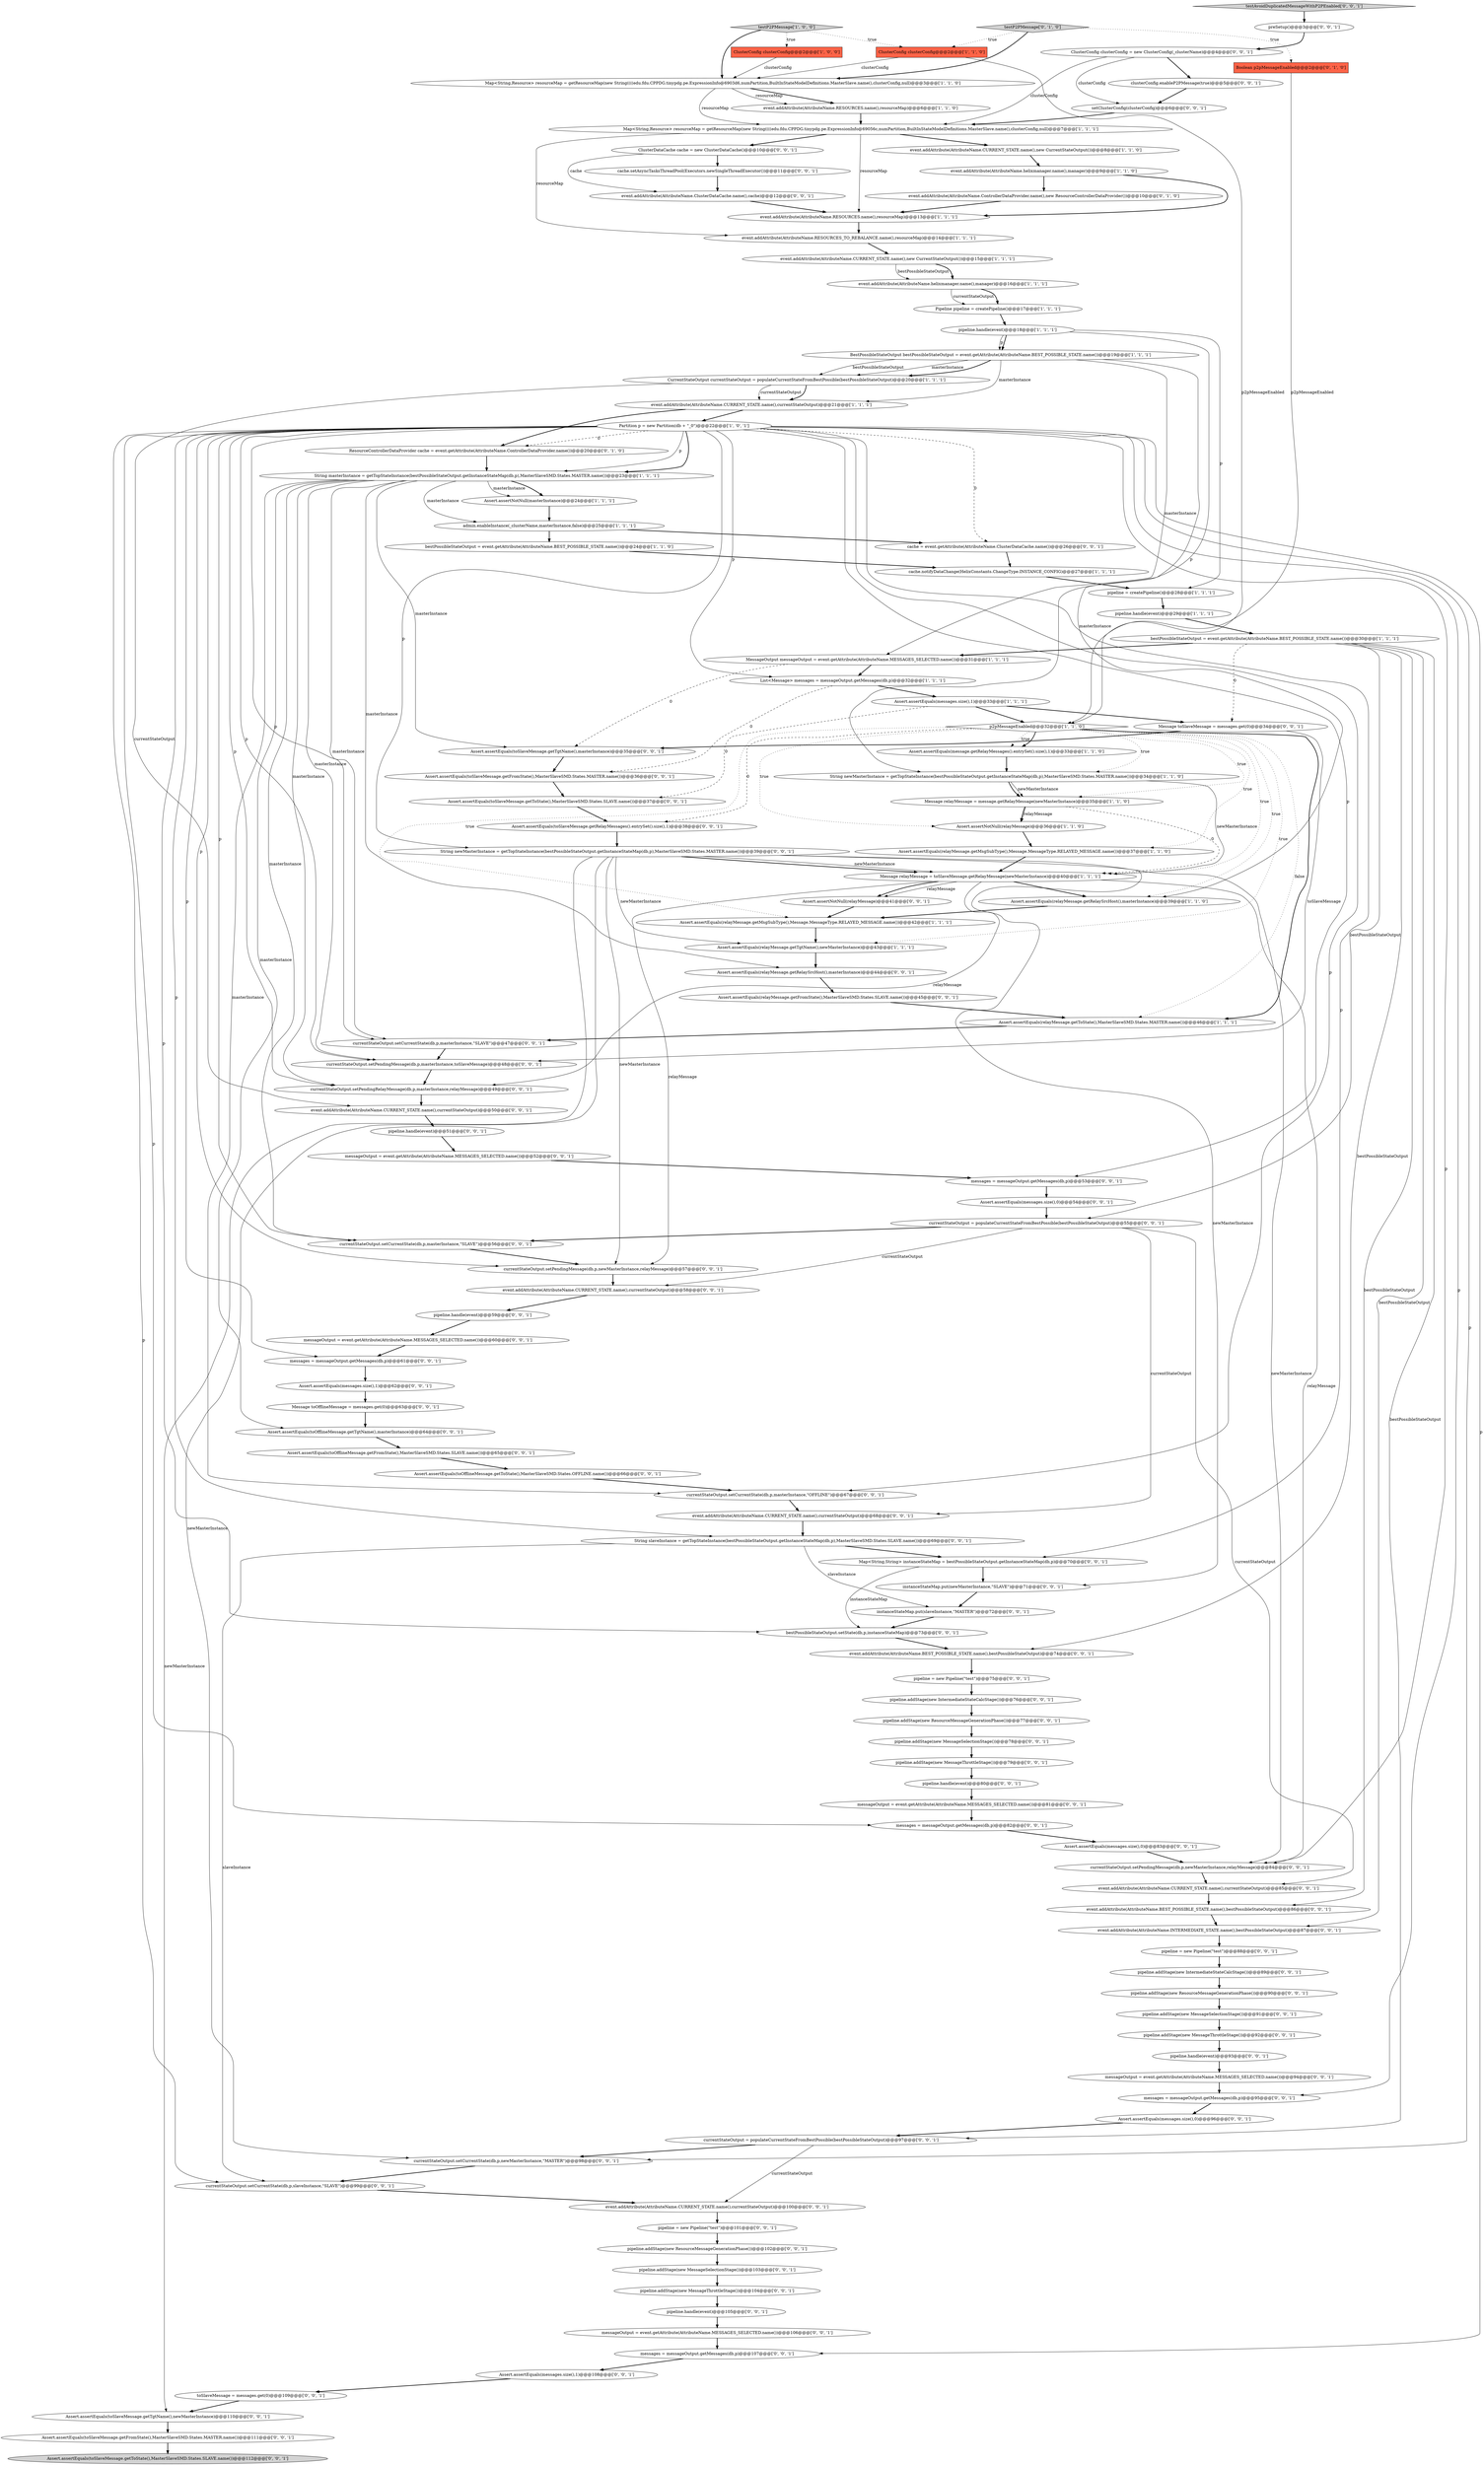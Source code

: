 digraph {
2 [style = filled, label = "Assert.assertEquals(relayMessage.getMsgSubType(),Message.MessageType.RELAYED_MESSAGE.name())@@@37@@@['1', '1', '0']", fillcolor = white, shape = ellipse image = "AAA0AAABBB1BBB"];
122 [style = filled, label = "toSlaveMessage = messages.get(0)@@@109@@@['0', '0', '1']", fillcolor = white, shape = ellipse image = "AAA0AAABBB3BBB"];
124 [style = filled, label = "Assert.assertEquals(messages.size(),0)@@@54@@@['0', '0', '1']", fillcolor = white, shape = ellipse image = "AAA0AAABBB3BBB"];
32 [style = filled, label = "String newMasterInstance = getTopStateInstance(bestPossibleStateOutput.getInstanceStateMap(db,p),MasterSlaveSMD.States.MASTER.name())@@@34@@@['1', '1', '0']", fillcolor = white, shape = ellipse image = "AAA0AAABBB1BBB"];
47 [style = filled, label = "pipeline.addStage(new ResourceMessageGenerationPhase())@@@90@@@['0', '0', '1']", fillcolor = white, shape = ellipse image = "AAA0AAABBB3BBB"];
51 [style = filled, label = "Assert.assertEquals(messages.size(),1)@@@62@@@['0', '0', '1']", fillcolor = white, shape = ellipse image = "AAA0AAABBB3BBB"];
80 [style = filled, label = "ClusterDataCache cache = new ClusterDataCache()@@@10@@@['0', '0', '1']", fillcolor = white, shape = ellipse image = "AAA0AAABBB3BBB"];
7 [style = filled, label = "Assert.assertNotNull(relayMessage)@@@36@@@['1', '1', '0']", fillcolor = white, shape = ellipse image = "AAA0AAABBB1BBB"];
125 [style = filled, label = "messageOutput = event.getAttribute(AttributeName.MESSAGES_SELECTED.name())@@@81@@@['0', '0', '1']", fillcolor = white, shape = ellipse image = "AAA0AAABBB3BBB"];
30 [style = filled, label = "String masterInstance = getTopStateInstance(bestPossibleStateOutput.getInstanceStateMap(db,p),MasterSlaveSMD.States.MASTER.name())@@@23@@@['1', '1', '1']", fillcolor = white, shape = ellipse image = "AAA0AAABBB1BBB"];
21 [style = filled, label = "Assert.assertEquals(relayMessage.getToState(),MasterSlaveSMD.States.MASTER.name())@@@46@@@['1', '1', '1']", fillcolor = white, shape = ellipse image = "AAA0AAABBB1BBB"];
45 [style = filled, label = "messages = messageOutput.getMessages(db,p)@@@82@@@['0', '0', '1']", fillcolor = white, shape = ellipse image = "AAA0AAABBB3BBB"];
63 [style = filled, label = "event.addAttribute(AttributeName.ClusterDataCache.name(),cache)@@@12@@@['0', '0', '1']", fillcolor = white, shape = ellipse image = "AAA0AAABBB3BBB"];
68 [style = filled, label = "pipeline.handle(event)@@@93@@@['0', '0', '1']", fillcolor = white, shape = ellipse image = "AAA0AAABBB3BBB"];
35 [style = filled, label = "event.addAttribute(AttributeName.helixmanager.name(),manager)@@@9@@@['1', '1', '0']", fillcolor = white, shape = ellipse image = "AAA0AAABBB1BBB"];
13 [style = filled, label = "event.addAttribute(AttributeName.RESOURCES.name(),resourceMap)@@@6@@@['1', '1', '0']", fillcolor = white, shape = ellipse image = "AAA0AAABBB1BBB"];
95 [style = filled, label = "pipeline.addStage(new MessageSelectionStage())@@@91@@@['0', '0', '1']", fillcolor = white, shape = ellipse image = "AAA0AAABBB3BBB"];
41 [style = filled, label = "event.addAttribute(AttributeName.ControllerDataProvider.name(),new ResourceControllerDataProvider())@@@10@@@['0', '1', '0']", fillcolor = white, shape = ellipse image = "AAA1AAABBB2BBB"];
56 [style = filled, label = "messageOutput = event.getAttribute(AttributeName.MESSAGES_SELECTED.name())@@@60@@@['0', '0', '1']", fillcolor = white, shape = ellipse image = "AAA0AAABBB3BBB"];
91 [style = filled, label = "messages = messageOutput.getMessages(db,p)@@@53@@@['0', '0', '1']", fillcolor = white, shape = ellipse image = "AAA0AAABBB3BBB"];
26 [style = filled, label = "cache.notifyDataChange(HelixConstants.ChangeType.INSTANCE_CONFIG)@@@27@@@['1', '1', '1']", fillcolor = white, shape = ellipse image = "AAA0AAABBB1BBB"];
97 [style = filled, label = "Assert.assertNotNull(relayMessage)@@@41@@@['0', '0', '1']", fillcolor = white, shape = ellipse image = "AAA0AAABBB3BBB"];
102 [style = filled, label = "pipeline.addStage(new IntermediateStateCalcStage())@@@76@@@['0', '0', '1']", fillcolor = white, shape = ellipse image = "AAA0AAABBB3BBB"];
57 [style = filled, label = "currentStateOutput.setCurrentState(db,p,masterInstance,\"SLAVE\")@@@47@@@['0', '0', '1']", fillcolor = white, shape = ellipse image = "AAA0AAABBB3BBB"];
53 [style = filled, label = "event.addAttribute(AttributeName.CURRENT_STATE.name(),currentStateOutput)@@@50@@@['0', '0', '1']", fillcolor = white, shape = ellipse image = "AAA0AAABBB3BBB"];
107 [style = filled, label = "setClusterConfig(clusterConfig)@@@6@@@['0', '0', '1']", fillcolor = white, shape = ellipse image = "AAA0AAABBB3BBB"];
92 [style = filled, label = "Message toOfflineMessage = messages.get(0)@@@63@@@['0', '0', '1']", fillcolor = white, shape = ellipse image = "AAA0AAABBB3BBB"];
111 [style = filled, label = "Assert.assertEquals(toSlaveMessage.getTgtName(),masterInstance)@@@35@@@['0', '0', '1']", fillcolor = white, shape = ellipse image = "AAA0AAABBB3BBB"];
90 [style = filled, label = "currentStateOutput.setCurrentState(db,p,newMasterInstance,\"MASTER\")@@@98@@@['0', '0', '1']", fillcolor = white, shape = ellipse image = "AAA0AAABBB3BBB"];
17 [style = filled, label = "admin.enableInstance(_clusterName,masterInstance,false)@@@25@@@['1', '1', '1']", fillcolor = white, shape = ellipse image = "AAA0AAABBB1BBB"];
24 [style = filled, label = "MessageOutput messageOutput = event.getAttribute(AttributeName.MESSAGES_SELECTED.name())@@@31@@@['1', '1', '1']", fillcolor = white, shape = ellipse image = "AAA0AAABBB1BBB"];
10 [style = filled, label = "CurrentStateOutput currentStateOutput = populateCurrentStateFromBestPossible(bestPossibleStateOutput)@@@20@@@['1', '1', '1']", fillcolor = white, shape = ellipse image = "AAA0AAABBB1BBB"];
126 [style = filled, label = "instanceStateMap.put(newMasterInstance,\"SLAVE\")@@@71@@@['0', '0', '1']", fillcolor = white, shape = ellipse image = "AAA0AAABBB3BBB"];
67 [style = filled, label = "cache.setAsyncTasksThreadPool(Executors.newSingleThreadExecutor())@@@11@@@['0', '0', '1']", fillcolor = white, shape = ellipse image = "AAA0AAABBB3BBB"];
85 [style = filled, label = "currentStateOutput.setCurrentState(db,p,masterInstance,\"OFFLINE\")@@@67@@@['0', '0', '1']", fillcolor = white, shape = ellipse image = "AAA0AAABBB3BBB"];
15 [style = filled, label = "Message relayMessage = toSlaveMessage.getRelayMessage(newMasterInstance)@@@40@@@['1', '1', '1']", fillcolor = white, shape = ellipse image = "AAA0AAABBB1BBB"];
83 [style = filled, label = "String slaveInstance = getTopStateInstance(bestPossibleStateOutput.getInstanceStateMap(db,p),MasterSlaveSMD.States.SLAVE.name())@@@69@@@['0', '0', '1']", fillcolor = white, shape = ellipse image = "AAA0AAABBB3BBB"];
101 [style = filled, label = "event.addAttribute(AttributeName.BEST_POSSIBLE_STATE.name(),bestPossibleStateOutput)@@@86@@@['0', '0', '1']", fillcolor = white, shape = ellipse image = "AAA0AAABBB3BBB"];
48 [style = filled, label = "currentStateOutput = populateCurrentStateFromBestPossible(bestPossibleStateOutput)@@@97@@@['0', '0', '1']", fillcolor = white, shape = ellipse image = "AAA0AAABBB3BBB"];
123 [style = filled, label = "currentStateOutput.setPendingRelayMessage(db,p,masterInstance,relayMessage)@@@49@@@['0', '0', '1']", fillcolor = white, shape = ellipse image = "AAA0AAABBB3BBB"];
110 [style = filled, label = "cache = event.getAttribute(AttributeName.ClusterDataCache.name())@@@26@@@['0', '0', '1']", fillcolor = white, shape = ellipse image = "AAA0AAABBB3BBB"];
79 [style = filled, label = "currentStateOutput.setPendingMessage(db,p,newMasterInstance,relayMessage)@@@57@@@['0', '0', '1']", fillcolor = white, shape = ellipse image = "AAA0AAABBB3BBB"];
93 [style = filled, label = "clusterConfig.enableP2PMessage(true)@@@5@@@['0', '0', '1']", fillcolor = white, shape = ellipse image = "AAA0AAABBB3BBB"];
50 [style = filled, label = "String newMasterInstance = getTopStateInstance(bestPossibleStateOutput.getInstanceStateMap(db,p),MasterSlaveSMD.States.MASTER.name())@@@39@@@['0', '0', '1']", fillcolor = white, shape = ellipse image = "AAA0AAABBB3BBB"];
113 [style = filled, label = "currentStateOutput.setCurrentState(db,p,masterInstance,\"SLAVE\")@@@56@@@['0', '0', '1']", fillcolor = white, shape = ellipse image = "AAA0AAABBB3BBB"];
1 [style = filled, label = "Pipeline pipeline = createPipeline()@@@17@@@['1', '1', '1']", fillcolor = white, shape = ellipse image = "AAA0AAABBB1BBB"];
20 [style = filled, label = "Assert.assertNotNull(masterInstance)@@@24@@@['1', '1', '1']", fillcolor = white, shape = ellipse image = "AAA0AAABBB1BBB"];
11 [style = filled, label = "pipeline.handle(event)@@@29@@@['1', '1', '1']", fillcolor = white, shape = ellipse image = "AAA0AAABBB1BBB"];
18 [style = filled, label = "ClusterConfig clusterConfig@@@2@@@['1', '0', '0']", fillcolor = tomato, shape = box image = "AAA0AAABBB1BBB"];
94 [style = filled, label = "pipeline.addStage(new MessageThrottleStage())@@@92@@@['0', '0', '1']", fillcolor = white, shape = ellipse image = "AAA0AAABBB3BBB"];
4 [style = filled, label = "event.addAttribute(AttributeName.CURRENT_STATE.name(),currentStateOutput)@@@21@@@['1', '1', '1']", fillcolor = white, shape = ellipse image = "AAA0AAABBB1BBB"];
8 [style = filled, label = "Assert.assertEquals(messages.size(),1)@@@33@@@['1', '1', '1']", fillcolor = white, shape = ellipse image = "AAA0AAABBB1BBB"];
31 [style = filled, label = "bestPossibleStateOutput = event.getAttribute(AttributeName.BEST_POSSIBLE_STATE.name())@@@30@@@['1', '1', '1']", fillcolor = white, shape = ellipse image = "AAA0AAABBB1BBB"];
62 [style = filled, label = "messageOutput = event.getAttribute(AttributeName.MESSAGES_SELECTED.name())@@@94@@@['0', '0', '1']", fillcolor = white, shape = ellipse image = "AAA0AAABBB3BBB"];
52 [style = filled, label = "testAvoidDuplicatedMessageWithP2PEnabled['0', '0', '1']", fillcolor = lightgray, shape = diamond image = "AAA0AAABBB3BBB"];
0 [style = filled, label = "event.addAttribute(AttributeName.helixmanager.name(),manager)@@@16@@@['1', '1', '1']", fillcolor = white, shape = ellipse image = "AAA0AAABBB1BBB"];
121 [style = filled, label = "Assert.assertEquals(messages.size(),1)@@@108@@@['0', '0', '1']", fillcolor = white, shape = ellipse image = "AAA0AAABBB3BBB"];
27 [style = filled, label = "Partition p = new Partition(db + \"_0\")@@@22@@@['1', '0', '1']", fillcolor = white, shape = ellipse image = "AAA0AAABBB1BBB"];
60 [style = filled, label = "instanceStateMap.put(slaveInstance,\"MASTER\")@@@72@@@['0', '0', '1']", fillcolor = white, shape = ellipse image = "AAA0AAABBB3BBB"];
77 [style = filled, label = "ClusterConfig clusterConfig = new ClusterConfig(_clusterName)@@@4@@@['0', '0', '1']", fillcolor = white, shape = ellipse image = "AAA0AAABBB3BBB"];
74 [style = filled, label = "Assert.assertEquals(messages.size(),0)@@@83@@@['0', '0', '1']", fillcolor = white, shape = ellipse image = "AAA0AAABBB3BBB"];
34 [style = filled, label = "Map<String,Resource> resourceMap = getResourceMap(new String((((edu.fdu.CPPDG.tinypdg.pe.ExpressionInfo@69056c,numPartition,BuiltInStateModelDefinitions.MasterSlave.name(),clusterConfig,null)@@@7@@@['1', '1', '1']", fillcolor = white, shape = ellipse image = "AAA0AAABBB1BBB"];
100 [style = filled, label = "preSetup()@@@3@@@['0', '0', '1']", fillcolor = white, shape = ellipse image = "AAA0AAABBB3BBB"];
86 [style = filled, label = "Assert.assertEquals(toSlaveMessage.getFromState(),MasterSlaveSMD.States.MASTER.name())@@@36@@@['0', '0', '1']", fillcolor = white, shape = ellipse image = "AAA0AAABBB3BBB"];
12 [style = filled, label = "List<Message> messages = messageOutput.getMessages(db,p)@@@32@@@['1', '1', '1']", fillcolor = white, shape = ellipse image = "AAA0AAABBB1BBB"];
25 [style = filled, label = "Assert.assertEquals(message.getRelayMessages().entrySet().size(),1)@@@33@@@['1', '1', '0']", fillcolor = white, shape = ellipse image = "AAA0AAABBB1BBB"];
38 [style = filled, label = "Assert.assertEquals(relayMessage.getRelaySrcHost(),masterInstance)@@@39@@@['1', '1', '0']", fillcolor = white, shape = ellipse image = "AAA0AAABBB1BBB"];
3 [style = filled, label = "event.addAttribute(AttributeName.CURRENT_STATE.name(),new CurrentStateOutput())@@@15@@@['1', '1', '1']", fillcolor = white, shape = ellipse image = "AAA0AAABBB1BBB"];
117 [style = filled, label = "Assert.assertEquals(toSlaveMessage.getFromState(),MasterSlaveSMD.States.MASTER.name())@@@111@@@['0', '0', '1']", fillcolor = white, shape = ellipse image = "AAA0AAABBB3BBB"];
23 [style = filled, label = "bestPossibleStateOutput = event.getAttribute(AttributeName.BEST_POSSIBLE_STATE.name())@@@24@@@['1', '1', '0']", fillcolor = white, shape = ellipse image = "AAA0AAABBB1BBB"];
116 [style = filled, label = "Assert.assertEquals(toOfflineMessage.getToState(),MasterSlaveSMD.States.OFFLINE.name())@@@66@@@['0', '0', '1']", fillcolor = white, shape = ellipse image = "AAA0AAABBB3BBB"];
70 [style = filled, label = "pipeline.addStage(new MessageSelectionStage())@@@78@@@['0', '0', '1']", fillcolor = white, shape = ellipse image = "AAA0AAABBB3BBB"];
115 [style = filled, label = "Assert.assertEquals(messages.size(),0)@@@96@@@['0', '0', '1']", fillcolor = white, shape = ellipse image = "AAA0AAABBB3BBB"];
108 [style = filled, label = "pipeline.addStage(new ResourceMessageGenerationPhase())@@@77@@@['0', '0', '1']", fillcolor = white, shape = ellipse image = "AAA0AAABBB3BBB"];
73 [style = filled, label = "pipeline = new Pipeline(\"test\")@@@88@@@['0', '0', '1']", fillcolor = white, shape = ellipse image = "AAA0AAABBB3BBB"];
61 [style = filled, label = "Assert.assertEquals(toOfflineMessage.getFromState(),MasterSlaveSMD.States.SLAVE.name())@@@65@@@['0', '0', '1']", fillcolor = white, shape = ellipse image = "AAA0AAABBB3BBB"];
19 [style = filled, label = "pipeline.handle(event)@@@18@@@['1', '1', '1']", fillcolor = white, shape = ellipse image = "AAA0AAABBB1BBB"];
76 [style = filled, label = "Map<String,String> instanceStateMap = bestPossibleStateOutput.getInstanceStateMap(db,p)@@@70@@@['0', '0', '1']", fillcolor = white, shape = ellipse image = "AAA0AAABBB3BBB"];
33 [style = filled, label = "Map<String,Resource> resourceMap = getResourceMap(new String((((edu.fdu.CPPDG.tinypdg.pe.ExpressionInfo@6903d6,numPartition,BuiltInStateModelDefinitions.MasterSlave.name(),clusterConfig,null)@@@3@@@['1', '1', '0']", fillcolor = white, shape = ellipse image = "AAA0AAABBB1BBB"];
40 [style = filled, label = "testP2PMessage['0', '1', '0']", fillcolor = lightgray, shape = diamond image = "AAA0AAABBB2BBB"];
36 [style = filled, label = "event.addAttribute(AttributeName.CURRENT_STATE.name(),new CurrentStateOutput())@@@8@@@['1', '1', '0']", fillcolor = white, shape = ellipse image = "AAA0AAABBB1BBB"];
39 [style = filled, label = "p2pMessageEnabled@@@32@@@['1', '1', '0']", fillcolor = white, shape = diamond image = "AAA0AAABBB1BBB"];
54 [style = filled, label = "pipeline.handle(event)@@@59@@@['0', '0', '1']", fillcolor = white, shape = ellipse image = "AAA0AAABBB3BBB"];
96 [style = filled, label = "currentStateOutput = populateCurrentStateFromBestPossible(bestPossibleStateOutput)@@@55@@@['0', '0', '1']", fillcolor = white, shape = ellipse image = "AAA0AAABBB3BBB"];
127 [style = filled, label = "pipeline.handle(event)@@@80@@@['0', '0', '1']", fillcolor = white, shape = ellipse image = "AAA0AAABBB3BBB"];
46 [style = filled, label = "messageOutput = event.getAttribute(AttributeName.MESSAGES_SELECTED.name())@@@106@@@['0', '0', '1']", fillcolor = white, shape = ellipse image = "AAA0AAABBB3BBB"];
37 [style = filled, label = "event.addAttribute(AttributeName.RESOURCES_TO_REBALANCE.name(),resourceMap)@@@14@@@['1', '1', '1']", fillcolor = white, shape = ellipse image = "AAA0AAABBB1BBB"];
120 [style = filled, label = "event.addAttribute(AttributeName.CURRENT_STATE.name(),currentStateOutput)@@@58@@@['0', '0', '1']", fillcolor = white, shape = ellipse image = "AAA0AAABBB3BBB"];
44 [style = filled, label = "currentStateOutput.setCurrentState(db,p,slaveInstance,\"SLAVE\")@@@99@@@['0', '0', '1']", fillcolor = white, shape = ellipse image = "AAA0AAABBB3BBB"];
42 [style = filled, label = "Boolean p2pMessageEnabled@@@2@@@['0', '1', '0']", fillcolor = tomato, shape = box image = "AAA0AAABBB2BBB"];
106 [style = filled, label = "pipeline.addStage(new MessageSelectionStage())@@@103@@@['0', '0', '1']", fillcolor = white, shape = ellipse image = "AAA0AAABBB3BBB"];
89 [style = filled, label = "event.addAttribute(AttributeName.CURRENT_STATE.name(),currentStateOutput)@@@68@@@['0', '0', '1']", fillcolor = white, shape = ellipse image = "AAA0AAABBB3BBB"];
105 [style = filled, label = "pipeline.addStage(new ResourceMessageGenerationPhase())@@@102@@@['0', '0', '1']", fillcolor = white, shape = ellipse image = "AAA0AAABBB3BBB"];
114 [style = filled, label = "event.addAttribute(AttributeName.CURRENT_STATE.name(),currentStateOutput)@@@85@@@['0', '0', '1']", fillcolor = white, shape = ellipse image = "AAA0AAABBB3BBB"];
66 [style = filled, label = "event.addAttribute(AttributeName.BEST_POSSIBLE_STATE.name(),bestPossibleStateOutput)@@@74@@@['0', '0', '1']", fillcolor = white, shape = ellipse image = "AAA0AAABBB3BBB"];
78 [style = filled, label = "Assert.assertEquals(toSlaveMessage.getToState(),MasterSlaveSMD.States.SLAVE.name())@@@112@@@['0', '0', '1']", fillcolor = lightgray, shape = ellipse image = "AAA0AAABBB3BBB"];
29 [style = filled, label = "BestPossibleStateOutput bestPossibleStateOutput = event.getAttribute(AttributeName.BEST_POSSIBLE_STATE.name())@@@19@@@['1', '1', '1']", fillcolor = white, shape = ellipse image = "AAA0AAABBB1BBB"];
118 [style = filled, label = "pipeline = new Pipeline(\"test\")@@@75@@@['0', '0', '1']", fillcolor = white, shape = ellipse image = "AAA0AAABBB3BBB"];
69 [style = filled, label = "messages = messageOutput.getMessages(db,p)@@@107@@@['0', '0', '1']", fillcolor = white, shape = ellipse image = "AAA0AAABBB3BBB"];
65 [style = filled, label = "Assert.assertEquals(relayMessage.getFromState(),MasterSlaveSMD.States.SLAVE.name())@@@45@@@['0', '0', '1']", fillcolor = white, shape = ellipse image = "AAA0AAABBB3BBB"];
14 [style = filled, label = "Message relayMessage = message.getRelayMessage(newMasterInstance)@@@35@@@['1', '1', '0']", fillcolor = white, shape = ellipse image = "AAA0AAABBB1BBB"];
104 [style = filled, label = "pipeline.addStage(new IntermediateStateCalcStage())@@@89@@@['0', '0', '1']", fillcolor = white, shape = ellipse image = "AAA0AAABBB3BBB"];
88 [style = filled, label = "messages = messageOutput.getMessages(db,p)@@@61@@@['0', '0', '1']", fillcolor = white, shape = ellipse image = "AAA0AAABBB3BBB"];
64 [style = filled, label = "Assert.assertEquals(toOfflineMessage.getTgtName(),masterInstance)@@@64@@@['0', '0', '1']", fillcolor = white, shape = ellipse image = "AAA0AAABBB3BBB"];
82 [style = filled, label = "pipeline = new Pipeline(\"test\")@@@101@@@['0', '0', '1']", fillcolor = white, shape = ellipse image = "AAA0AAABBB3BBB"];
81 [style = filled, label = "pipeline.addStage(new MessageThrottleStage())@@@104@@@['0', '0', '1']", fillcolor = white, shape = ellipse image = "AAA0AAABBB3BBB"];
22 [style = filled, label = "event.addAttribute(AttributeName.RESOURCES.name(),resourceMap)@@@13@@@['1', '1', '1']", fillcolor = white, shape = ellipse image = "AAA0AAABBB1BBB"];
5 [style = filled, label = "testP2PMessage['1', '0', '0']", fillcolor = lightgray, shape = diamond image = "AAA0AAABBB1BBB"];
99 [style = filled, label = "event.addAttribute(AttributeName.CURRENT_STATE.name(),currentStateOutput)@@@100@@@['0', '0', '1']", fillcolor = white, shape = ellipse image = "AAA0AAABBB3BBB"];
9 [style = filled, label = "Assert.assertEquals(relayMessage.getMsgSubType(),Message.MessageType.RELAYED_MESSAGE.name())@@@42@@@['1', '1', '1']", fillcolor = white, shape = ellipse image = "AAA0AAABBB1BBB"];
71 [style = filled, label = "messages = messageOutput.getMessages(db,p)@@@95@@@['0', '0', '1']", fillcolor = white, shape = ellipse image = "AAA0AAABBB3BBB"];
87 [style = filled, label = "messageOutput = event.getAttribute(AttributeName.MESSAGES_SELECTED.name())@@@52@@@['0', '0', '1']", fillcolor = white, shape = ellipse image = "AAA0AAABBB3BBB"];
58 [style = filled, label = "Message toSlaveMessage = messages.get(0)@@@34@@@['0', '0', '1']", fillcolor = white, shape = ellipse image = "AAA0AAABBB3BBB"];
43 [style = filled, label = "ResourceControllerDataProvider cache = event.getAttribute(AttributeName.ControllerDataProvider.name())@@@20@@@['0', '1', '0']", fillcolor = white, shape = ellipse image = "AAA1AAABBB2BBB"];
49 [style = filled, label = "Assert.assertEquals(toSlaveMessage.getToState(),MasterSlaveSMD.States.SLAVE.name())@@@37@@@['0', '0', '1']", fillcolor = white, shape = ellipse image = "AAA0AAABBB3BBB"];
112 [style = filled, label = "Assert.assertEquals(toSlaveMessage.getRelayMessages().entrySet().size(),1)@@@38@@@['0', '0', '1']", fillcolor = white, shape = ellipse image = "AAA0AAABBB3BBB"];
98 [style = filled, label = "currentStateOutput.setPendingMessage(db,p,masterInstance,toSlaveMessage)@@@48@@@['0', '0', '1']", fillcolor = white, shape = ellipse image = "AAA0AAABBB3BBB"];
16 [style = filled, label = "Assert.assertEquals(relayMessage.getTgtName(),newMasterInstance)@@@43@@@['1', '1', '1']", fillcolor = white, shape = ellipse image = "AAA0AAABBB1BBB"];
55 [style = filled, label = "Assert.assertEquals(relayMessage.getRelaySrcHost(),masterInstance)@@@44@@@['0', '0', '1']", fillcolor = white, shape = ellipse image = "AAA0AAABBB3BBB"];
119 [style = filled, label = "pipeline.handle(event)@@@51@@@['0', '0', '1']", fillcolor = white, shape = ellipse image = "AAA0AAABBB3BBB"];
103 [style = filled, label = "currentStateOutput.setPendingMessage(db,p,newMasterInstance,relayMessage)@@@84@@@['0', '0', '1']", fillcolor = white, shape = ellipse image = "AAA0AAABBB3BBB"];
6 [style = filled, label = "pipeline = createPipeline()@@@28@@@['1', '1', '1']", fillcolor = white, shape = ellipse image = "AAA0AAABBB1BBB"];
28 [style = filled, label = "ClusterConfig clusterConfig@@@2@@@['1', '1', '0']", fillcolor = tomato, shape = box image = "AAA0AAABBB1BBB"];
75 [style = filled, label = "bestPossibleStateOutput.setState(db,p,instanceStateMap)@@@73@@@['0', '0', '1']", fillcolor = white, shape = ellipse image = "AAA0AAABBB3BBB"];
84 [style = filled, label = "Assert.assertEquals(toSlaveMessage.getTgtName(),newMasterInstance)@@@110@@@['0', '0', '1']", fillcolor = white, shape = ellipse image = "AAA0AAABBB3BBB"];
59 [style = filled, label = "pipeline.addStage(new MessageThrottleStage())@@@79@@@['0', '0', '1']", fillcolor = white, shape = ellipse image = "AAA0AAABBB3BBB"];
109 [style = filled, label = "event.addAttribute(AttributeName.INTERMEDIATE_STATE.name(),bestPossibleStateOutput)@@@87@@@['0', '0', '1']", fillcolor = white, shape = ellipse image = "AAA0AAABBB3BBB"];
72 [style = filled, label = "pipeline.handle(event)@@@105@@@['0', '0', '1']", fillcolor = white, shape = ellipse image = "AAA0AAABBB3BBB"];
29->10 [style = solid, label="masterInstance"];
27->98 [style = solid, label="p"];
34->80 [style = bold, label=""];
12->86 [style = dashed, label="0"];
33->34 [style = solid, label="resourceMap"];
71->115 [style = bold, label=""];
40->42 [style = dotted, label="true"];
79->120 [style = bold, label=""];
5->18 [style = dotted, label="true"];
27->75 [style = solid, label="p"];
72->46 [style = bold, label=""];
39->38 [style = dotted, label="true"];
92->64 [style = bold, label=""];
24->111 [style = dashed, label="0"];
39->32 [style = dotted, label="true"];
8->39 [style = bold, label=""];
76->126 [style = bold, label=""];
54->56 [style = bold, label=""];
28->39 [style = solid, label="p2pMessageEnabled"];
101->109 [style = bold, label=""];
77->93 [style = bold, label=""];
120->54 [style = bold, label=""];
13->34 [style = bold, label=""];
27->90 [style = solid, label="p"];
126->60 [style = bold, label=""];
39->25 [style = dotted, label="true"];
27->79 [style = solid, label="p"];
19->29 [style = bold, label=""];
50->15 [style = bold, label=""];
61->116 [style = bold, label=""];
56->88 [style = bold, label=""];
100->77 [style = bold, label=""];
90->44 [style = bold, label=""];
27->30 [style = bold, label=""];
86->49 [style = bold, label=""];
119->87 [style = bold, label=""];
17->23 [style = bold, label=""];
31->48 [style = solid, label="bestPossibleStateOutput"];
5->33 [style = bold, label=""];
20->17 [style = bold, label=""];
118->102 [style = bold, label=""];
30->55 [style = solid, label="masterInstance"];
83->76 [style = bold, label=""];
14->15 [style = dashed, label="0"];
106->81 [style = bold, label=""];
27->69 [style = solid, label="p"];
27->57 [style = solid, label="p"];
35->22 [style = bold, label=""];
39->14 [style = dotted, label="true"];
15->97 [style = bold, label=""];
36->35 [style = bold, label=""];
116->85 [style = bold, label=""];
115->48 [style = bold, label=""];
30->17 [style = solid, label="masterInstance"];
18->33 [style = solid, label="clusterConfig"];
14->7 [style = bold, label=""];
112->50 [style = bold, label=""];
29->24 [style = solid, label="masterInstance"];
8->49 [style = dashed, label="0"];
0->1 [style = solid, label="currentStateOutput"];
11->31 [style = bold, label=""];
15->38 [style = bold, label=""];
30->98 [style = solid, label="masterInstance"];
31->96 [style = solid, label="bestPossibleStateOutput"];
9->16 [style = bold, label=""];
6->11 [style = bold, label=""];
31->58 [style = dashed, label="0"];
27->45 [style = solid, label="p"];
96->113 [style = bold, label=""];
114->101 [style = bold, label=""];
14->7 [style = solid, label="relayMessage"];
70->59 [style = bold, label=""];
121->122 [style = bold, label=""];
30->123 [style = solid, label="masterInstance"];
55->65 [style = bold, label=""];
23->26 [style = bold, label=""];
38->9 [style = bold, label=""];
69->121 [style = bold, label=""];
122->84 [style = bold, label=""];
110->26 [style = bold, label=""];
15->123 [style = solid, label="relayMessage"];
19->32 [style = solid, label="p"];
59->127 [style = bold, label=""];
10->4 [style = bold, label=""];
50->126 [style = solid, label="newMasterInstance"];
80->63 [style = solid, label="cache"];
67->63 [style = bold, label=""];
41->22 [style = bold, label=""];
50->79 [style = solid, label="newMasterInstance"];
117->78 [style = bold, label=""];
29->4 [style = solid, label="masterInstance"];
96->114 [style = solid, label="currentStateOutput"];
96->120 [style = solid, label="currentStateOutput"];
29->10 [style = bold, label=""];
65->21 [style = bold, label=""];
84->117 [style = bold, label=""];
37->3 [style = bold, label=""];
62->71 [style = bold, label=""];
77->34 [style = solid, label="clusterConfig"];
50->16 [style = solid, label="newMasterInstance"];
27->85 [style = solid, label="p"];
15->97 [style = solid, label="relayMessage"];
91->124 [style = bold, label=""];
97->9 [style = bold, label=""];
60->75 [style = bold, label=""];
19->29 [style = solid, label="p"];
39->15 [style = dotted, label="true"];
74->103 [style = bold, label=""];
50->103 [style = solid, label="newMasterInstance"];
39->7 [style = dotted, label="true"];
99->82 [style = bold, label=""];
27->113 [style = solid, label="p"];
3->0 [style = solid, label="bestPossibleStateOutput"];
32->15 [style = solid, label="newMasterInstance"];
96->89 [style = solid, label="currentStateOutput"];
102->108 [style = bold, label=""];
5->28 [style = dotted, label="true"];
21->57 [style = bold, label=""];
27->43 [style = dashed, label="0"];
39->112 [style = dashed, label="0"];
48->99 [style = solid, label="currentStateOutput"];
7->2 [style = bold, label=""];
123->53 [style = bold, label=""];
103->114 [style = bold, label=""];
51->92 [style = bold, label=""];
29->10 [style = solid, label="bestPossibleStateOutput"];
28->33 [style = solid, label="clusterConfig"];
107->34 [style = bold, label=""];
35->41 [style = bold, label=""];
40->28 [style = dotted, label="true"];
30->85 [style = solid, label="masterInstance"];
27->12 [style = solid, label="p"];
32->14 [style = solid, label="newMasterInstance"];
27->88 [style = solid, label="p"];
4->27 [style = bold, label=""];
58->111 [style = bold, label=""];
27->30 [style = solid, label="p"];
95->94 [style = bold, label=""];
32->14 [style = bold, label=""];
113->79 [style = bold, label=""];
34->36 [style = bold, label=""];
52->100 [style = bold, label=""];
40->33 [style = bold, label=""];
77->107 [style = solid, label="clusterConfig"];
108->70 [style = bold, label=""];
89->83 [style = bold, label=""];
30->113 [style = solid, label="masterInstance"];
82->105 [style = bold, label=""];
27->91 [style = solid, label="p"];
57->98 [style = bold, label=""];
46->69 [style = bold, label=""];
31->109 [style = solid, label="bestPossibleStateOutput"];
30->20 [style = bold, label=""];
27->110 [style = dashed, label="0"];
66->118 [style = bold, label=""];
42->39 [style = solid, label="p2pMessageEnabled"];
19->6 [style = solid, label="p"];
47->95 [style = bold, label=""];
81->72 [style = bold, label=""];
10->53 [style = solid, label="currentStateOutput"];
29->38 [style = solid, label="masterInstance"];
24->12 [style = bold, label=""];
27->44 [style = solid, label="p"];
43->30 [style = bold, label=""];
8->58 [style = bold, label=""];
30->111 [style = solid, label="masterInstance"];
88->51 [style = bold, label=""];
12->8 [style = bold, label=""];
45->74 [style = bold, label=""];
39->9 [style = dotted, label="true"];
80->67 [style = bold, label=""];
39->25 [style = bold, label=""];
26->6 [style = bold, label=""];
25->32 [style = bold, label=""];
16->55 [style = bold, label=""];
27->76 [style = solid, label="p"];
34->22 [style = solid, label="resourceMap"];
27->123 [style = solid, label="p"];
27->83 [style = solid, label="p"];
30->20 [style = solid, label="masterInstance"];
58->98 [style = solid, label="toSlaveMessage"];
50->90 [style = solid, label="newMasterInstance"];
83->44 [style = solid, label="slaveInstance"];
93->107 [style = bold, label=""];
53->119 [style = bold, label=""];
127->125 [style = bold, label=""];
68->62 [style = bold, label=""];
39->16 [style = dotted, label="true"];
27->71 [style = solid, label="p"];
124->96 [style = bold, label=""];
31->66 [style = solid, label="bestPossibleStateOutput"];
63->22 [style = bold, label=""];
48->90 [style = bold, label=""];
44->99 [style = bold, label=""];
39->21 [style = bold, label=""];
105->106 [style = bold, label=""];
64->61 [style = bold, label=""];
17->110 [style = bold, label=""];
104->47 [style = bold, label=""];
0->1 [style = bold, label=""];
39->21 [style = dotted, label="false"];
75->66 [style = bold, label=""];
33->13 [style = bold, label=""];
15->103 [style = solid, label="relayMessage"];
111->86 [style = bold, label=""];
73->104 [style = bold, label=""];
10->4 [style = solid, label="currentStateOutput"];
109->73 [style = bold, label=""];
39->2 [style = dotted, label="true"];
50->15 [style = solid, label="newMasterInstance"];
34->37 [style = solid, label="resourceMap"];
49->112 [style = bold, label=""];
87->91 [style = bold, label=""];
27->50 [style = solid, label="p"];
50->84 [style = solid, label="newMasterInstance"];
3->0 [style = bold, label=""];
94->68 [style = bold, label=""];
27->103 [style = solid, label="p"];
98->123 [style = bold, label=""];
1->19 [style = bold, label=""];
76->75 [style = solid, label="instanceStateMap"];
4->43 [style = bold, label=""];
85->89 [style = bold, label=""];
30->64 [style = solid, label="masterInstance"];
31->101 [style = solid, label="bestPossibleStateOutput"];
31->24 [style = bold, label=""];
125->45 [style = bold, label=""];
30->57 [style = solid, label="masterInstance"];
15->79 [style = solid, label="relayMessage"];
2->15 [style = bold, label=""];
33->13 [style = solid, label="resourceMap"];
22->37 [style = bold, label=""];
83->60 [style = solid, label="slaveInstance"];
}
